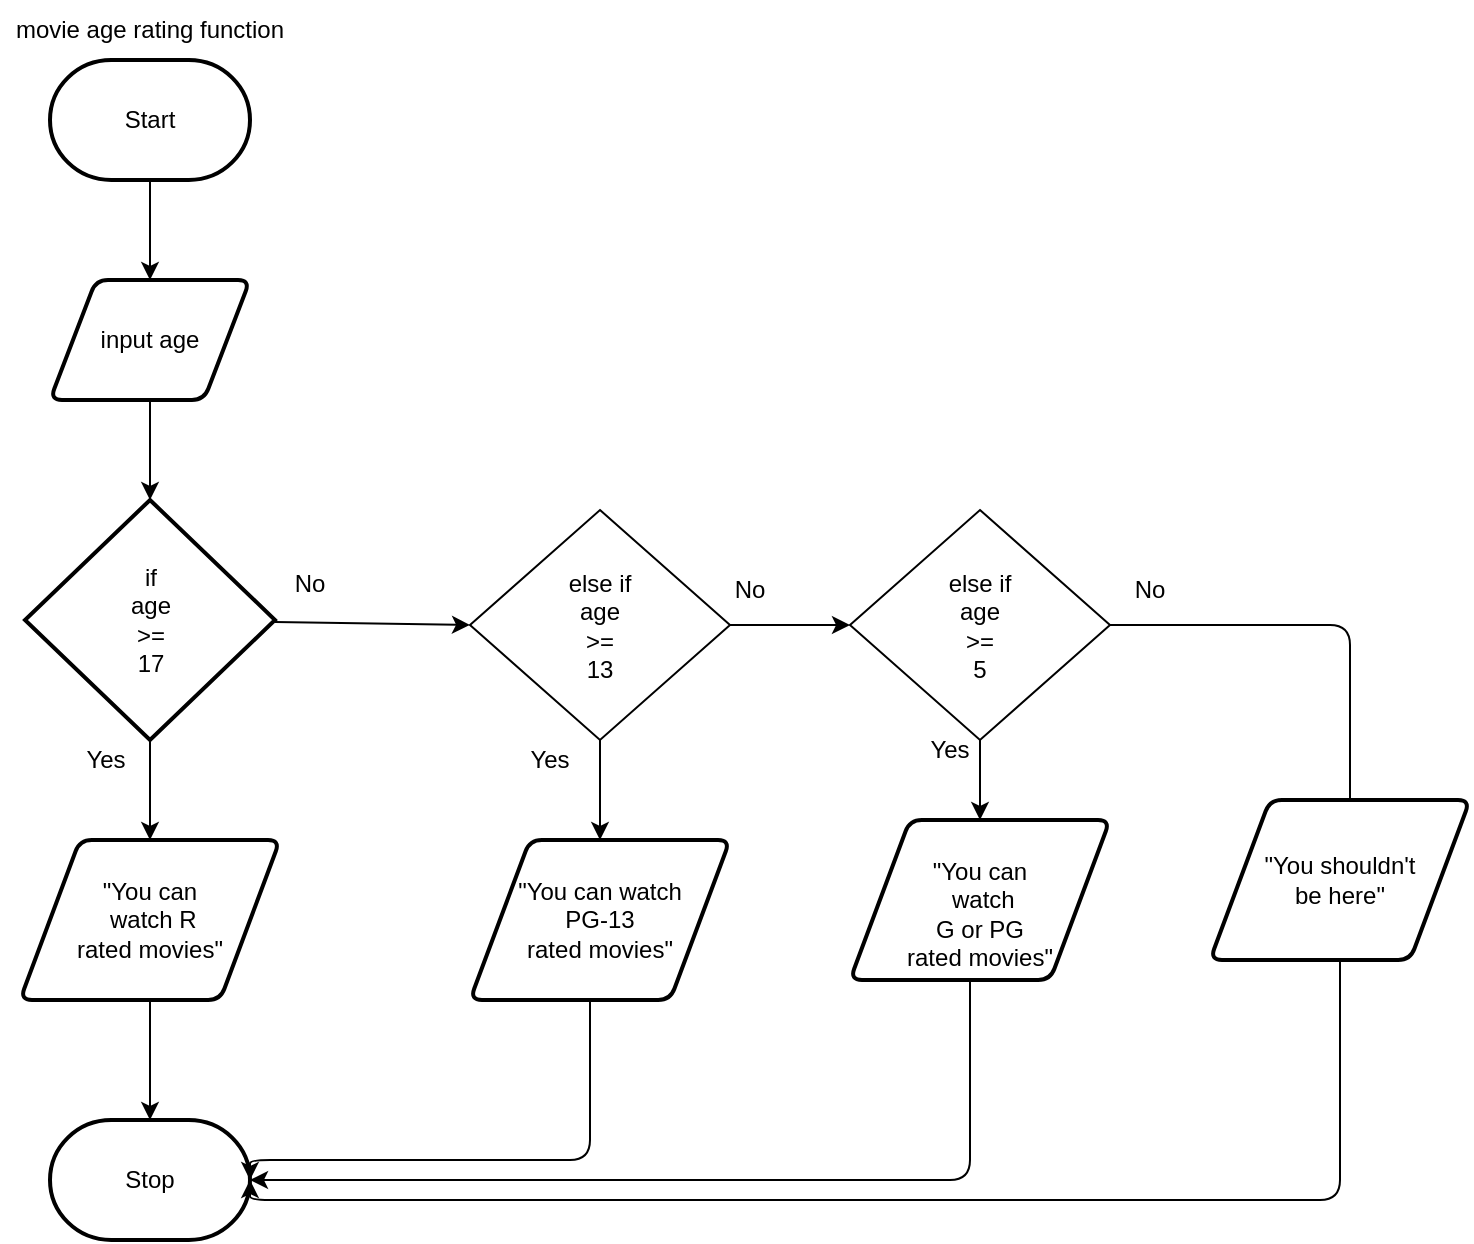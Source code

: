 <mxfile>
    <diagram id="GInHtZuMB5CcCfA9ihm7" name="Page-1">
        <mxGraphModel dx="520" dy="475" grid="1" gridSize="10" guides="1" tooltips="1" connect="1" arrows="1" fold="1" page="1" pageScale="1" pageWidth="1700" pageHeight="1100" math="0" shadow="0">
            <root>
                <mxCell id="0"/>
                <mxCell id="1" parent="0"/>
                <mxCell id="7" style="edgeStyle=none;html=1;" parent="1" source="2" target="3" edge="1">
                    <mxGeometry relative="1" as="geometry"/>
                </mxCell>
                <mxCell id="2" value="Start" style="strokeWidth=2;html=1;shape=mxgraph.flowchart.terminator;whiteSpace=wrap;" parent="1" vertex="1">
                    <mxGeometry x="300" y="260" width="100" height="60" as="geometry"/>
                </mxCell>
                <mxCell id="8" style="edgeStyle=none;html=1;entryX=0.5;entryY=0;entryDx=0;entryDy=0;entryPerimeter=0;" parent="1" source="3" target="11" edge="1">
                    <mxGeometry relative="1" as="geometry">
                        <mxPoint x="350" y="570" as="targetPoint"/>
                    </mxGeometry>
                </mxCell>
                <mxCell id="3" value="input age" style="shape=parallelogram;html=1;strokeWidth=2;perimeter=parallelogramPerimeter;whiteSpace=wrap;rounded=1;arcSize=12;size=0.23;" parent="1" vertex="1">
                    <mxGeometry x="300" y="370" width="100" height="60" as="geometry"/>
                </mxCell>
                <mxCell id="10" style="edgeStyle=none;html=1;" parent="1" source="5" target="6" edge="1">
                    <mxGeometry relative="1" as="geometry"/>
                </mxCell>
                <mxCell id="5" value="&quot;You can&lt;br&gt;&amp;nbsp;watch R&lt;br&gt;rated movies&quot;" style="shape=parallelogram;html=1;strokeWidth=2;perimeter=parallelogramPerimeter;whiteSpace=wrap;rounded=1;arcSize=12;size=0.23;" parent="1" vertex="1">
                    <mxGeometry x="285" y="650" width="130" height="80" as="geometry"/>
                </mxCell>
                <mxCell id="6" value="Stop" style="strokeWidth=2;html=1;shape=mxgraph.flowchart.terminator;whiteSpace=wrap;" parent="1" vertex="1">
                    <mxGeometry x="300" y="790" width="100" height="60" as="geometry"/>
                </mxCell>
                <mxCell id="13" style="edgeStyle=none;html=1;entryX=0.5;entryY=0;entryDx=0;entryDy=0;" parent="1" source="11" target="5" edge="1">
                    <mxGeometry relative="1" as="geometry"/>
                </mxCell>
                <mxCell id="18" style="edgeStyle=none;html=1;entryX=0;entryY=0.5;entryDx=0;entryDy=0;" parent="1" source="11" target="17" edge="1">
                    <mxGeometry relative="1" as="geometry"/>
                </mxCell>
                <mxCell id="11" value="if&lt;br&gt;age &lt;br&gt;&amp;gt;= &lt;br&gt;17" style="strokeWidth=2;html=1;shape=mxgraph.flowchart.decision;whiteSpace=wrap;" parent="1" vertex="1">
                    <mxGeometry x="287.5" y="480" width="125" height="120" as="geometry"/>
                </mxCell>
                <mxCell id="14" value="Yes" style="text;html=1;strokeColor=none;fillColor=none;align=center;verticalAlign=middle;whiteSpace=wrap;rounded=0;" parent="1" vertex="1">
                    <mxGeometry x="298" y="595" width="60" height="30" as="geometry"/>
                </mxCell>
                <mxCell id="15" value="No" style="text;html=1;strokeColor=none;fillColor=none;align=center;verticalAlign=middle;whiteSpace=wrap;rounded=0;" parent="1" vertex="1">
                    <mxGeometry x="400" y="507" width="60" height="30" as="geometry"/>
                </mxCell>
                <mxCell id="16" value="movie age rating function" style="text;html=1;strokeColor=none;fillColor=none;align=center;verticalAlign=middle;whiteSpace=wrap;rounded=0;" parent="1" vertex="1">
                    <mxGeometry x="275" y="230" width="150" height="30" as="geometry"/>
                </mxCell>
                <mxCell id="20" style="edgeStyle=none;html=1;entryX=0.5;entryY=0;entryDx=0;entryDy=0;" parent="1" source="17" target="19" edge="1">
                    <mxGeometry relative="1" as="geometry"/>
                </mxCell>
                <mxCell id="25" style="edgeStyle=none;html=1;entryX=0;entryY=0.5;entryDx=0;entryDy=0;" parent="1" source="17" target="24" edge="1">
                    <mxGeometry relative="1" as="geometry"/>
                </mxCell>
                <mxCell id="17" value="else if&lt;br&gt;age &lt;br&gt;&amp;gt;=&lt;br&gt;13" style="rhombus;whiteSpace=wrap;html=1;" parent="1" vertex="1">
                    <mxGeometry x="510" y="485" width="130" height="115" as="geometry"/>
                </mxCell>
                <mxCell id="23" style="edgeStyle=orthogonalEdgeStyle;html=1;entryX=1;entryY=0.5;entryDx=0;entryDy=0;entryPerimeter=0;" parent="1" source="19" target="6" edge="1">
                    <mxGeometry relative="1" as="geometry">
                        <Array as="points">
                            <mxPoint x="570" y="810"/>
                            <mxPoint x="400" y="810"/>
                        </Array>
                    </mxGeometry>
                </mxCell>
                <mxCell id="19" value="&quot;You can watch &lt;br&gt;PG-13&lt;br&gt;rated movies&quot;" style="shape=parallelogram;html=1;strokeWidth=2;perimeter=parallelogramPerimeter;whiteSpace=wrap;rounded=1;arcSize=12;size=0.23;" parent="1" vertex="1">
                    <mxGeometry x="510" y="650" width="130" height="80" as="geometry"/>
                </mxCell>
                <mxCell id="21" value="Yes" style="text;html=1;strokeColor=none;fillColor=none;align=center;verticalAlign=middle;whiteSpace=wrap;rounded=0;" parent="1" vertex="1">
                    <mxGeometry x="520" y="595" width="60" height="30" as="geometry"/>
                </mxCell>
                <mxCell id="22" value="No" style="text;html=1;strokeColor=none;fillColor=none;align=center;verticalAlign=middle;whiteSpace=wrap;rounded=0;" parent="1" vertex="1">
                    <mxGeometry x="620" y="510" width="60" height="30" as="geometry"/>
                </mxCell>
                <mxCell id="27" style="edgeStyle=orthogonalEdgeStyle;html=1;entryX=0.5;entryY=0;entryDx=0;entryDy=0;" parent="1" source="24" target="26" edge="1">
                    <mxGeometry relative="1" as="geometry"/>
                </mxCell>
                <mxCell id="31" style="edgeStyle=orthogonalEdgeStyle;html=1;entryX=0.577;entryY=-0.012;entryDx=0;entryDy=0;entryPerimeter=0;" parent="1" source="24" target="33" edge="1">
                    <mxGeometry relative="1" as="geometry">
                        <mxPoint x="880" y="542.5" as="targetPoint"/>
                        <Array as="points">
                            <mxPoint x="950" y="543"/>
                            <mxPoint x="950" y="639"/>
                        </Array>
                    </mxGeometry>
                </mxCell>
                <mxCell id="24" value="else if&lt;br&gt;age &lt;br&gt;&amp;gt;=&lt;br&gt;5" style="rhombus;whiteSpace=wrap;html=1;" parent="1" vertex="1">
                    <mxGeometry x="700" y="485" width="130" height="115" as="geometry"/>
                </mxCell>
                <mxCell id="28" style="edgeStyle=orthogonalEdgeStyle;html=1;entryX=1;entryY=0.5;entryDx=0;entryDy=0;entryPerimeter=0;" parent="1" source="26" target="6" edge="1">
                    <mxGeometry relative="1" as="geometry">
                        <Array as="points">
                            <mxPoint x="760" y="820"/>
                        </Array>
                    </mxGeometry>
                </mxCell>
                <mxCell id="26" value="&lt;br&gt;&quot;You can&lt;br&gt;&amp;nbsp;watch &lt;br&gt;G or PG&lt;br&gt;rated movies&quot;" style="shape=parallelogram;html=1;strokeWidth=2;perimeter=parallelogramPerimeter;whiteSpace=wrap;rounded=1;arcSize=12;size=0.23;" parent="1" vertex="1">
                    <mxGeometry x="700" y="640" width="130" height="80" as="geometry"/>
                </mxCell>
                <mxCell id="29" value="Yes" style="text;html=1;strokeColor=none;fillColor=none;align=center;verticalAlign=middle;whiteSpace=wrap;rounded=0;" parent="1" vertex="1">
                    <mxGeometry x="720" y="590" width="60" height="30" as="geometry"/>
                </mxCell>
                <mxCell id="32" value="No" style="text;html=1;strokeColor=none;fillColor=none;align=center;verticalAlign=middle;whiteSpace=wrap;rounded=0;" parent="1" vertex="1">
                    <mxGeometry x="820" y="510" width="60" height="30" as="geometry"/>
                </mxCell>
                <mxCell id="35" style="edgeStyle=orthogonalEdgeStyle;html=1;entryX=1;entryY=0.5;entryDx=0;entryDy=0;entryPerimeter=0;" parent="1" source="33" target="6" edge="1">
                    <mxGeometry relative="1" as="geometry">
                        <Array as="points">
                            <mxPoint x="945" y="830"/>
                            <mxPoint x="400" y="830"/>
                        </Array>
                    </mxGeometry>
                </mxCell>
                <mxCell id="33" value="&quot;You shouldn't &lt;br&gt;be here&quot;" style="shape=parallelogram;html=1;strokeWidth=2;perimeter=parallelogramPerimeter;whiteSpace=wrap;rounded=1;arcSize=12;size=0.23;" parent="1" vertex="1">
                    <mxGeometry x="880" y="630" width="130" height="80" as="geometry"/>
                </mxCell>
            </root>
        </mxGraphModel>
    </diagram>
</mxfile>